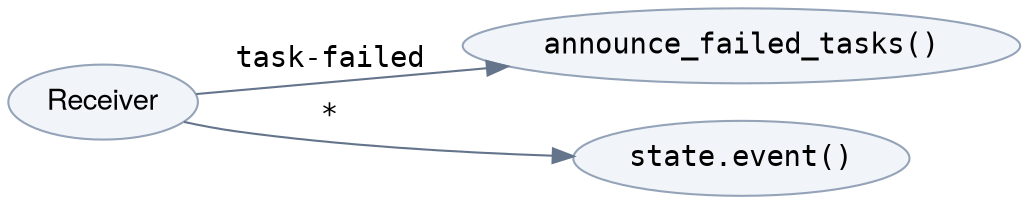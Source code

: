 digraph {
  rankdir=LR;
  node [style="filled", color="#94a3b8", fillcolor="#f1f5f9", fontname="Helvetica Neue"];
  edge [color="#64748b"];

  receiver [label="Receiver", shape="ellipse"];
  consumer_a [label="announce_failed_tasks()", fontname="monospace"];
  consumer_b [label="state.event()", fontname="monospace"];

  receiver -> consumer_a [label="task-failed", fontname="monospace"];
  receiver -> consumer_b [label="*", fontname="monospace"];
}
